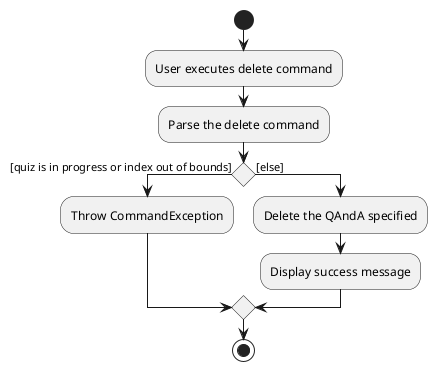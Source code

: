 @startuml

start
:User executes delete command;
:Parse the delete command;
if () then ([quiz is in progress or index out of bounds])
  :Throw CommandException;
else ([else])
  :Delete the QAndA specified;
  :Display success message;
endif

stop

@enduml
